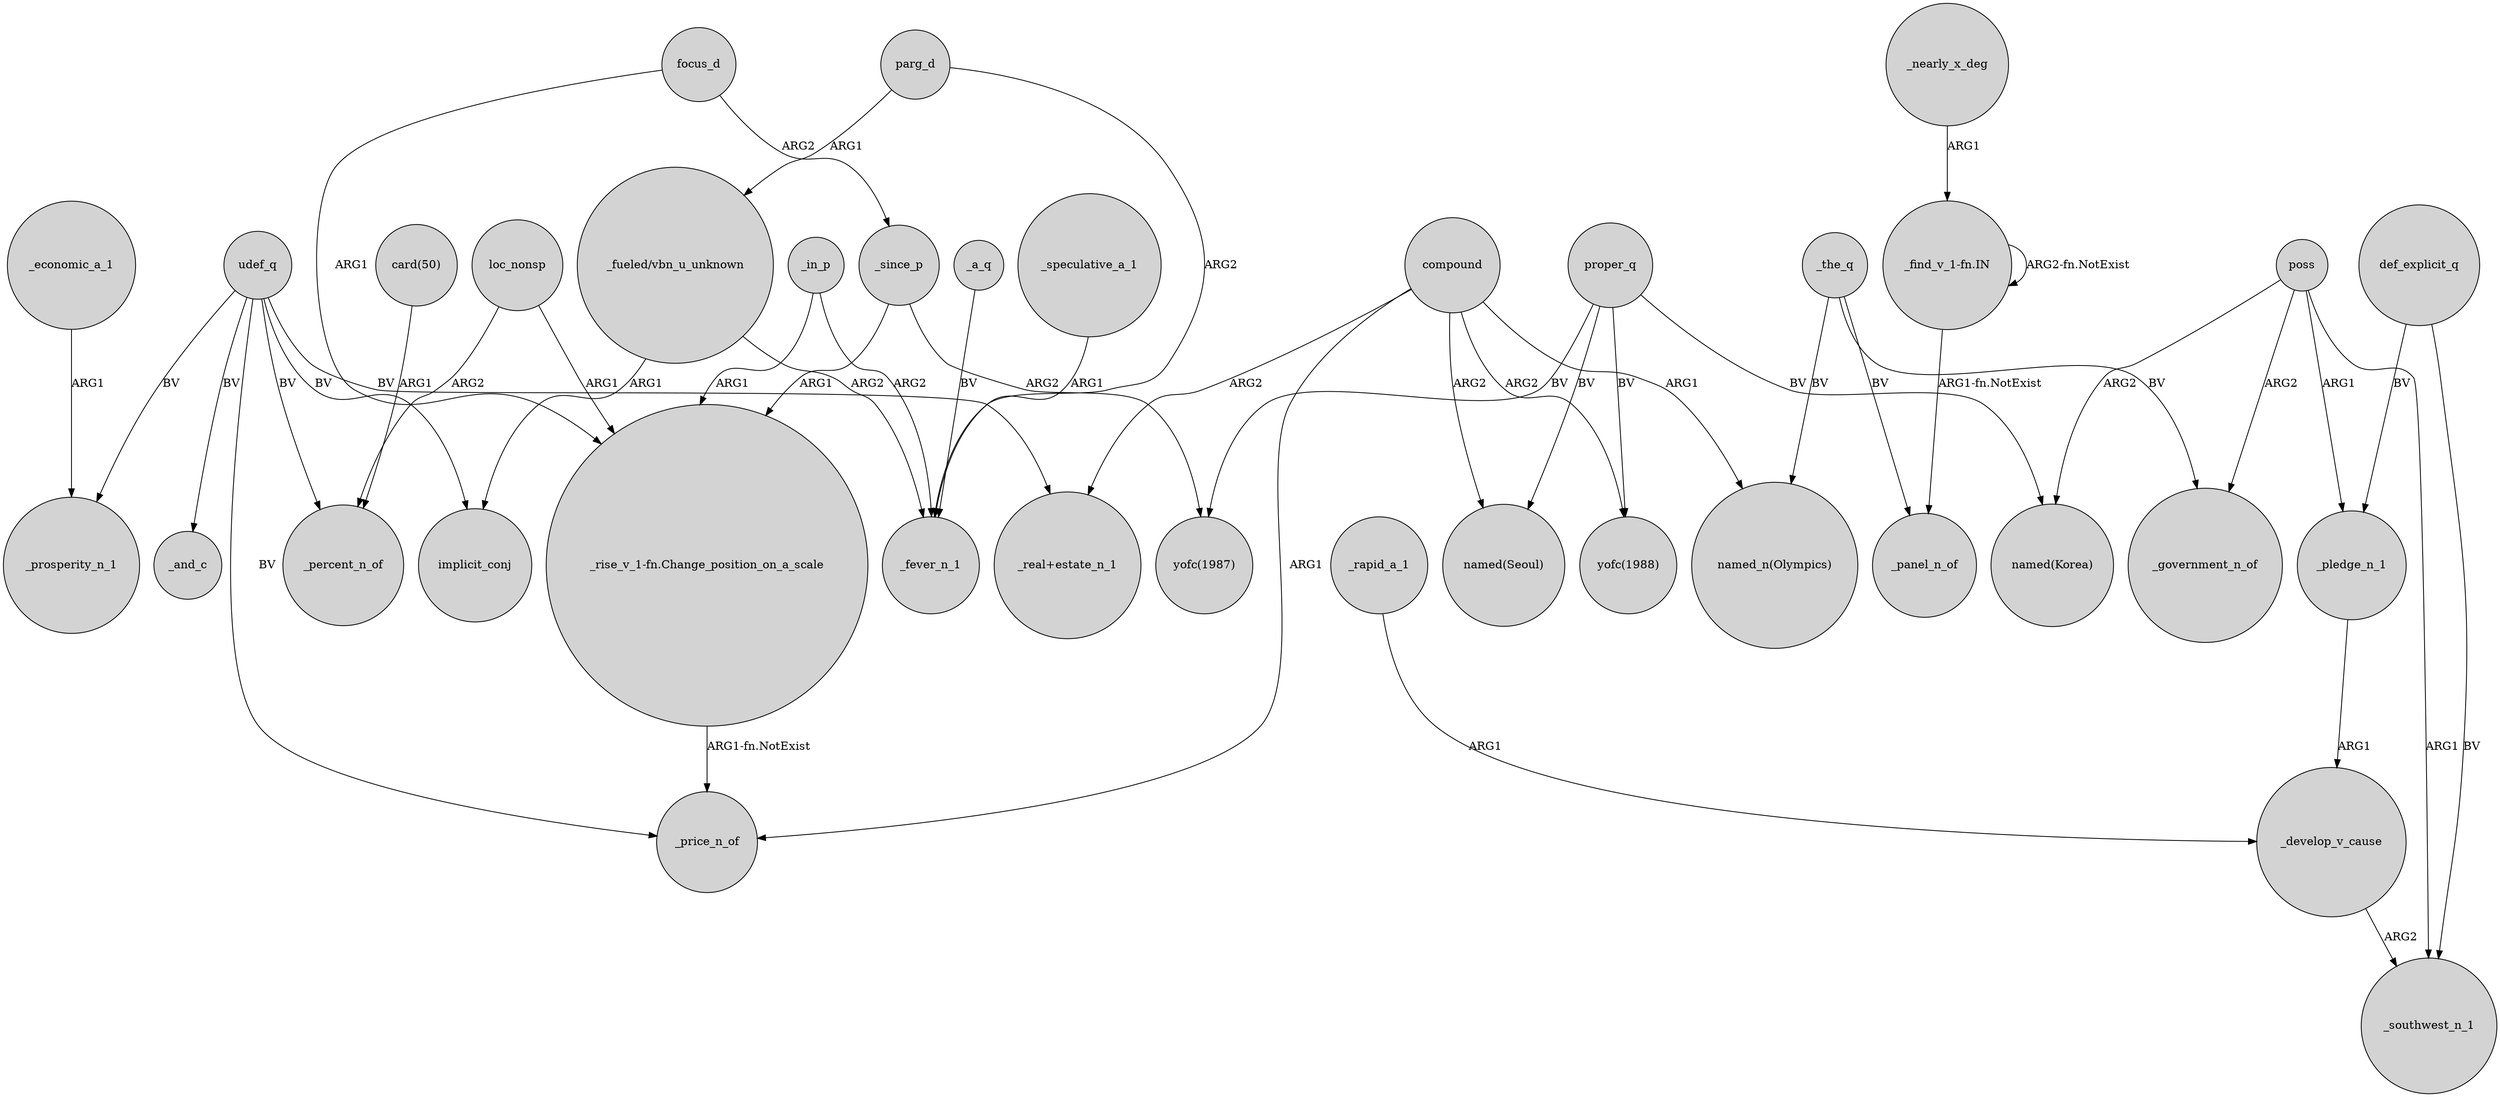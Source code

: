 digraph {
	node [shape=circle style=filled]
	focus_d -> _since_p [label=ARG2]
	_in_p -> _fever_n_1 [label=ARG2]
	"_fueled/vbn_u_unknown" -> implicit_conj [label=ARG1]
	"_fueled/vbn_u_unknown" -> _fever_n_1 [label=ARG2]
	_the_q -> "named_n(Olympics)" [label=BV]
	udef_q -> _price_n_of [label=BV]
	proper_q -> "named(Seoul)" [label=BV]
	udef_q -> _prosperity_n_1 [label=BV]
	"_find_v_1-fn.IN" -> _panel_n_of [label="ARG1-fn.NotExist"]
	compound -> "named(Seoul)" [label=ARG2]
	_rapid_a_1 -> _develop_v_cause [label=ARG1]
	_since_p -> "_rise_v_1-fn.Change_position_on_a_scale" [label=ARG1]
	def_explicit_q -> _southwest_n_1 [label=BV]
	_in_p -> "_rise_v_1-fn.Change_position_on_a_scale" [label=ARG1]
	udef_q -> implicit_conj [label=BV]
	compound -> "_real+estate_n_1" [label=ARG2]
	"_find_v_1-fn.IN" -> "_find_v_1-fn.IN" [label="ARG2-fn.NotExist"]
	parg_d -> _fever_n_1 [label=ARG2]
	_pledge_n_1 -> _develop_v_cause [label=ARG1]
	poss -> "named(Korea)" [label=ARG2]
	_since_p -> "yofc(1987)" [label=ARG2]
	"card(50)" -> _percent_n_of [label=ARG1]
	_the_q -> _panel_n_of [label=BV]
	compound -> "named_n(Olympics)" [label=ARG1]
	proper_q -> "yofc(1988)" [label=BV]
	_nearly_x_deg -> "_find_v_1-fn.IN" [label=ARG1]
	loc_nonsp -> _percent_n_of [label=ARG2]
	loc_nonsp -> "_rise_v_1-fn.Change_position_on_a_scale" [label=ARG1]
	proper_q -> "named(Korea)" [label=BV]
	_a_q -> _fever_n_1 [label=BV]
	def_explicit_q -> _pledge_n_1 [label=BV]
	focus_d -> "_rise_v_1-fn.Change_position_on_a_scale" [label=ARG1]
	udef_q -> "_real+estate_n_1" [label=BV]
	_speculative_a_1 -> _fever_n_1 [label=ARG1]
	proper_q -> "yofc(1987)" [label=BV]
	"_rise_v_1-fn.Change_position_on_a_scale" -> _price_n_of [label="ARG1-fn.NotExist"]
	_the_q -> _government_n_of [label=BV]
	_develop_v_cause -> _southwest_n_1 [label=ARG2]
	poss -> _pledge_n_1 [label=ARG1]
	poss -> _southwest_n_1 [label=ARG1]
	udef_q -> _percent_n_of [label=BV]
	compound -> _price_n_of [label=ARG1]
	udef_q -> _and_c [label=BV]
	poss -> _government_n_of [label=ARG2]
	compound -> "yofc(1988)" [label=ARG2]
	parg_d -> "_fueled/vbn_u_unknown" [label=ARG1]
	_economic_a_1 -> _prosperity_n_1 [label=ARG1]
}

